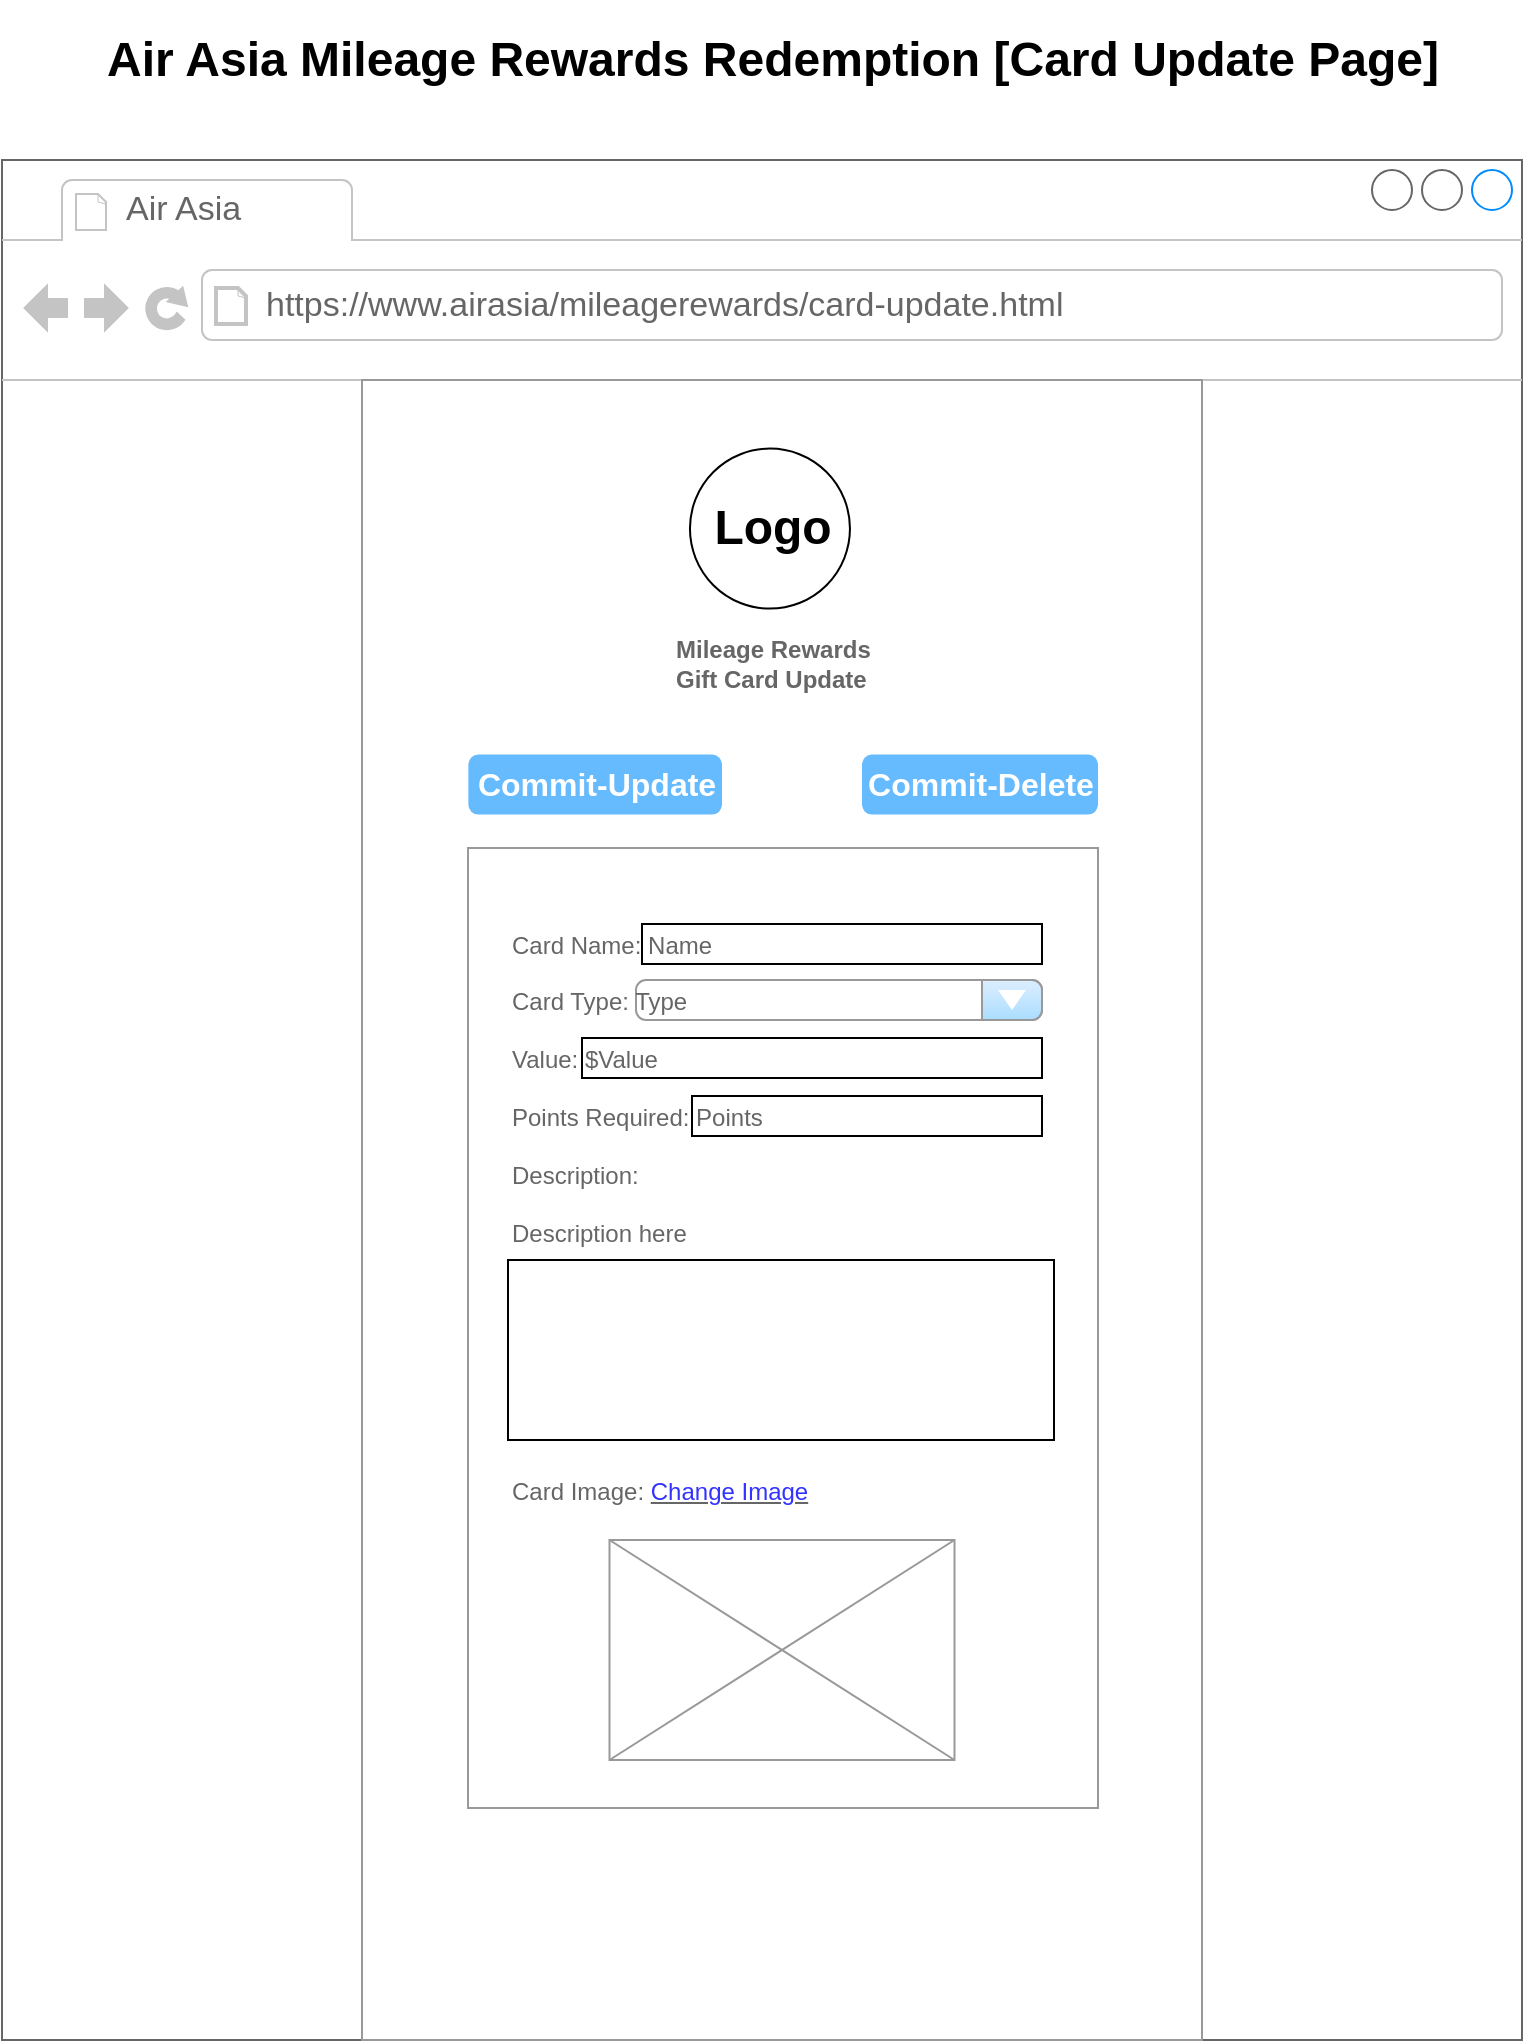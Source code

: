 <mxfile version="24.7.17">
  <diagram name="Page-1" id="NnzCPU4jdw6WGRF6h25n">
    <mxGraphModel dx="1232" dy="1097" grid="1" gridSize="10" guides="1" tooltips="1" connect="1" arrows="1" fold="1" page="1" pageScale="1" pageWidth="850" pageHeight="1100" math="0" shadow="0">
      <root>
        <mxCell id="0" />
        <mxCell id="1" parent="0" />
        <mxCell id="0Q2YxZxZt9qDFUoyfMHc-2" value="" style="strokeWidth=1;shadow=0;dashed=0;align=center;html=1;shape=mxgraph.mockup.containers.browserWindow;rSize=0;strokeColor=#666666;strokeColor2=#008cff;strokeColor3=#c4c4c4;mainText=,;recursiveResize=0;" vertex="1" parent="1">
          <mxGeometry x="40" y="120" width="760" height="940" as="geometry" />
        </mxCell>
        <mxCell id="0Q2YxZxZt9qDFUoyfMHc-3" value="Air Asia" style="strokeWidth=1;shadow=0;dashed=0;align=center;html=1;shape=mxgraph.mockup.containers.anchor;fontSize=17;fontColor=#666666;align=left;whiteSpace=wrap;" vertex="1" parent="0Q2YxZxZt9qDFUoyfMHc-2">
          <mxGeometry x="60" y="12" width="110" height="26" as="geometry" />
        </mxCell>
        <mxCell id="0Q2YxZxZt9qDFUoyfMHc-4" value="https://www.airasia/mileagerewards/card-update.html" style="strokeWidth=1;shadow=0;dashed=0;align=center;html=1;shape=mxgraph.mockup.containers.anchor;rSize=0;fontSize=17;fontColor=#666666;align=left;" vertex="1" parent="0Q2YxZxZt9qDFUoyfMHc-2">
          <mxGeometry x="130" y="60" width="250" height="26" as="geometry" />
        </mxCell>
        <mxCell id="0Q2YxZxZt9qDFUoyfMHc-5" value="" style="strokeWidth=1;shadow=0;dashed=0;align=center;html=1;shape=mxgraph.mockup.forms.rrect;rSize=0;strokeColor=#999999;fillColor=#ffffff;" vertex="1" parent="0Q2YxZxZt9qDFUoyfMHc-2">
          <mxGeometry x="180" y="110" width="420" height="830" as="geometry" />
        </mxCell>
        <mxCell id="0Q2YxZxZt9qDFUoyfMHc-6" value="&lt;b&gt;Mileage Rewards&lt;/b&gt;&lt;div&gt;&lt;b&gt;Gift Card Update&lt;/b&gt;&lt;/div&gt;" style="strokeWidth=1;shadow=0;dashed=0;align=center;html=1;shape=mxgraph.mockup.forms.anchor;fontSize=12;fontColor=#666666;align=left;resizeWidth=1;spacingLeft=0;" vertex="1" parent="0Q2YxZxZt9qDFUoyfMHc-5">
          <mxGeometry width="273" height="40" relative="1" as="geometry">
            <mxPoint x="155" y="122" as="offset" />
          </mxGeometry>
        </mxCell>
        <mxCell id="0Q2YxZxZt9qDFUoyfMHc-7" value="" style="strokeWidth=1;shadow=0;dashed=0;align=center;html=1;shape=mxgraph.mockup.forms.rrect;rSize=0;strokeColor=#999999;fontColor=#666666;align=left;spacingLeft=5;resizeWidth=1;" vertex="1" parent="0Q2YxZxZt9qDFUoyfMHc-5">
          <mxGeometry width="315" height="480" relative="1" as="geometry">
            <mxPoint x="53" y="234" as="offset" />
          </mxGeometry>
        </mxCell>
        <mxCell id="0Q2YxZxZt9qDFUoyfMHc-9" value="" style="ellipse;whiteSpace=wrap;html=1;aspect=fixed;" vertex="1" parent="0Q2YxZxZt9qDFUoyfMHc-5">
          <mxGeometry x="163.98" y="34.303" width="80" height="80" as="geometry" />
        </mxCell>
        <mxCell id="0Q2YxZxZt9qDFUoyfMHc-10" value="Logo" style="text;strokeColor=none;fillColor=none;html=1;fontSize=24;fontStyle=1;verticalAlign=middle;align=center;" vertex="1" parent="0Q2YxZxZt9qDFUoyfMHc-5">
          <mxGeometry x="100" y="51.61" width="210" height="45.39" as="geometry" />
        </mxCell>
        <mxCell id="0Q2YxZxZt9qDFUoyfMHc-11" value="Commit-Update" style="strokeWidth=1;shadow=0;dashed=0;align=center;html=1;shape=mxgraph.mockup.forms.rrect;rSize=5;strokeColor=none;fontColor=#ffffff;fillColor=#66bbff;fontSize=16;fontStyle=1;" vertex="1" parent="0Q2YxZxZt9qDFUoyfMHc-5">
          <mxGeometry x="53.18" y="187.3" width="126.82" height="30" as="geometry" />
        </mxCell>
        <mxCell id="0Q2YxZxZt9qDFUoyfMHc-12" value="Commit-Delete" style="strokeWidth=1;shadow=0;dashed=0;align=center;html=1;shape=mxgraph.mockup.forms.rrect;rSize=5;strokeColor=none;fontColor=#ffffff;fillColor=#66bbff;fontSize=16;fontStyle=1;" vertex="1" parent="0Q2YxZxZt9qDFUoyfMHc-5">
          <mxGeometry x="250" y="187.3" width="118" height="30" as="geometry" />
        </mxCell>
        <mxCell id="0Q2YxZxZt9qDFUoyfMHc-13" value="" style="verticalLabelPosition=bottom;shadow=0;dashed=0;align=center;html=1;verticalAlign=top;strokeWidth=1;shape=mxgraph.mockup.graphics.simpleIcon;strokeColor=#999999;" vertex="1" parent="0Q2YxZxZt9qDFUoyfMHc-5">
          <mxGeometry x="123.75" y="580" width="172.5" height="110" as="geometry" />
        </mxCell>
        <mxCell id="0Q2YxZxZt9qDFUoyfMHc-14" value="" style="strokeWidth=1;shadow=0;dashed=0;align=center;html=1;shape=mxgraph.mockup.forms.anchor;fontSize=12;fontColor=#666666;align=left;resizeWidth=1;spacingLeft=0;" vertex="1" parent="0Q2YxZxZt9qDFUoyfMHc-5">
          <mxGeometry x="165" y="247" width="90" height="20" as="geometry" />
        </mxCell>
        <mxCell id="0Q2YxZxZt9qDFUoyfMHc-16" value="" style="rounded=0;whiteSpace=wrap;html=1;" vertex="1" parent="0Q2YxZxZt9qDFUoyfMHc-5">
          <mxGeometry x="140" y="272" width="200" height="20" as="geometry" />
        </mxCell>
        <mxCell id="0Q2YxZxZt9qDFUoyfMHc-19" value="" style="rounded=0;whiteSpace=wrap;html=1;" vertex="1" parent="0Q2YxZxZt9qDFUoyfMHc-5">
          <mxGeometry x="165" y="358" width="175" height="20" as="geometry" />
        </mxCell>
        <mxCell id="0Q2YxZxZt9qDFUoyfMHc-18" value="" style="rounded=0;whiteSpace=wrap;html=1;" vertex="1" parent="0Q2YxZxZt9qDFUoyfMHc-5">
          <mxGeometry x="110" y="329" width="230" height="20" as="geometry" />
        </mxCell>
        <mxCell id="0Q2YxZxZt9qDFUoyfMHc-20" value="" style="rounded=0;whiteSpace=wrap;html=1;" vertex="1" parent="0Q2YxZxZt9qDFUoyfMHc-5">
          <mxGeometry x="73" y="440" width="273" height="90" as="geometry" />
        </mxCell>
        <mxCell id="0Q2YxZxZt9qDFUoyfMHc-21" value="" style="strokeWidth=1;shadow=0;dashed=0;align=center;html=1;shape=mxgraph.mockup.forms.comboBox;strokeColor=#999999;fillColor=#ddeeff;align=left;fillColor2=#aaddff;mainText=;fontColor=#666666;fontSize=17;spacingLeft=3;" vertex="1" parent="0Q2YxZxZt9qDFUoyfMHc-5">
          <mxGeometry x="137" y="300" width="203" height="20" as="geometry" />
        </mxCell>
        <mxCell id="0Q2YxZxZt9qDFUoyfMHc-8" value="Card Name: Name&lt;div&gt;&lt;br&gt;&lt;/div&gt;&lt;div&gt;Card Type: Type&lt;/div&gt;&lt;div&gt;&lt;br&gt;&lt;/div&gt;&lt;div&gt;Value: $Value&lt;/div&gt;&lt;div&gt;&lt;br&gt;&lt;/div&gt;&lt;div&gt;Points Required: Points&lt;/div&gt;&lt;div&gt;&lt;br&gt;&lt;/div&gt;&lt;div&gt;Description:&amp;nbsp;&lt;/div&gt;&lt;div&gt;&lt;br&gt;&lt;/div&gt;&lt;div&gt;Description here&lt;/div&gt;&lt;div&gt;&lt;br&gt;&lt;/div&gt;&lt;div&gt;&lt;br&gt;&lt;/div&gt;&lt;div&gt;&lt;br&gt;&lt;/div&gt;&lt;div&gt;&lt;br&gt;&lt;/div&gt;&lt;div&gt;&lt;br&gt;&lt;/div&gt;&lt;div&gt;&lt;br&gt;&lt;/div&gt;&lt;div&gt;&lt;br&gt;&lt;/div&gt;&lt;div&gt;&lt;br&gt;&lt;/div&gt;&lt;div&gt;Card Image: &lt;u&gt;&lt;font color=&quot;#3333ff&quot;&gt;Change Image&lt;/font&gt;&lt;/u&gt;&lt;/div&gt;" style="strokeWidth=1;shadow=0;dashed=0;align=center;html=1;shape=mxgraph.mockup.forms.anchor;fontSize=12;fontColor=#666666;align=left;resizeWidth=1;spacingLeft=0;" vertex="1" parent="0Q2YxZxZt9qDFUoyfMHc-5">
          <mxGeometry width="210" height="130" relative="1" as="geometry">
            <mxPoint x="73" y="354" as="offset" />
          </mxGeometry>
        </mxCell>
        <mxCell id="0Q2YxZxZt9qDFUoyfMHc-15" value="Air Asia Mileage Rewards Redemption [Card Update Page]" style="text;strokeColor=none;fillColor=none;html=1;fontSize=24;fontStyle=1;verticalAlign=middle;align=center;" vertex="1" parent="1">
          <mxGeometry x="375" y="40" width="100" height="60" as="geometry" />
        </mxCell>
      </root>
    </mxGraphModel>
  </diagram>
</mxfile>
